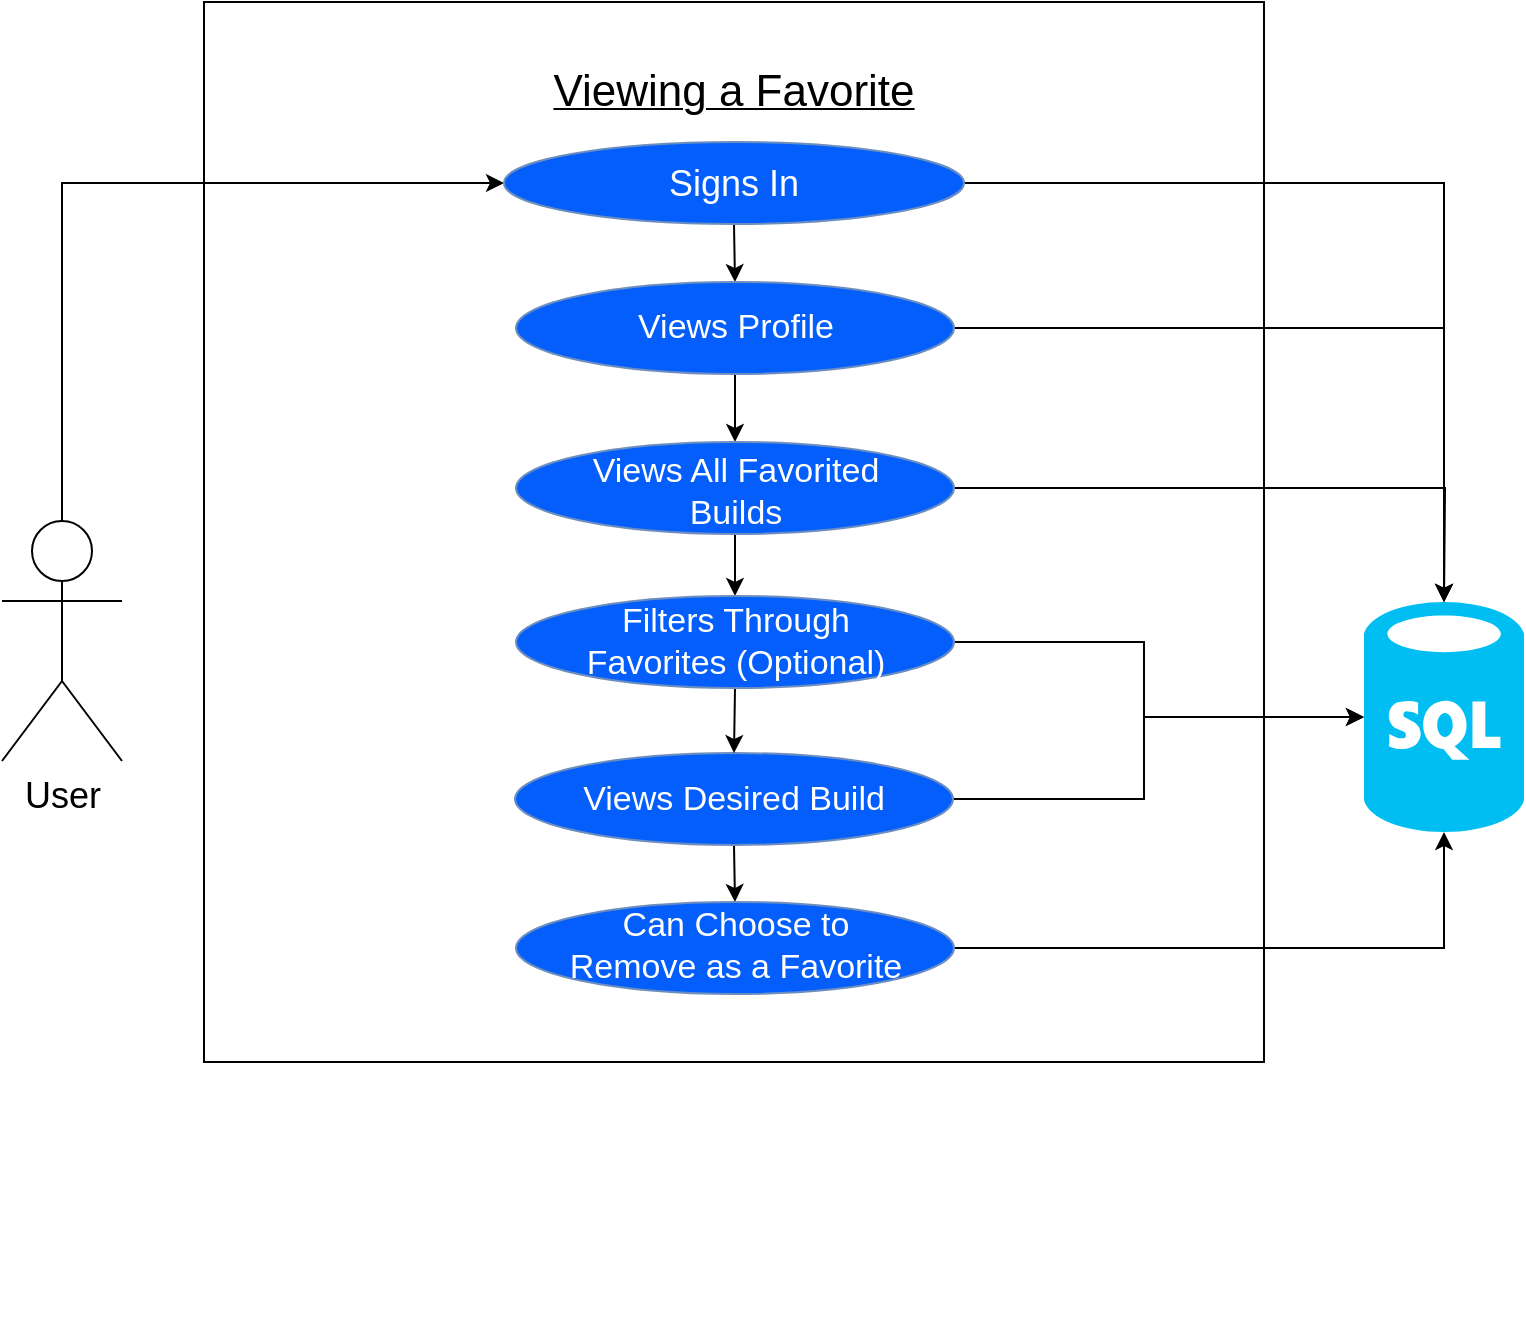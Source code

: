<mxfile version="12.1.9" type="device" pages="1"><diagram id="uhpHyaAl4oxTMNwRNwRM" name="Page-1"><mxGraphModel dx="1408" dy="755" grid="1" gridSize="10" guides="1" tooltips="1" connect="1" arrows="1" fold="1" page="1" pageScale="1" pageWidth="850" pageHeight="1100" math="0" shadow="0"><root><mxCell id="0"/><mxCell id="1" parent="0"/><mxCell id="EYYUqmQ04hXDHK7EDDQL-3" value="" style="rounded=0;whiteSpace=wrap;html=1;" parent="1" vertex="1"><mxGeometry x="140" y="180" width="530" height="530" as="geometry"/></mxCell><mxCell id="XeBr8T3tzhv33q_0OEZW-3" style="edgeStyle=orthogonalEdgeStyle;rounded=0;orthogonalLoop=1;jettySize=auto;html=1;exitX=0.5;exitY=0;exitDx=0;exitDy=0;exitPerimeter=0;entryX=0;entryY=0.5;entryDx=0;entryDy=0;" parent="1" source="EYYUqmQ04hXDHK7EDDQL-4" target="EYYUqmQ04hXDHK7EDDQL-9" edge="1"><mxGeometry relative="1" as="geometry"/></mxCell><mxCell id="EYYUqmQ04hXDHK7EDDQL-4" value="&lt;div style=&quot;font-size: 18px&quot;&gt;&lt;font style=&quot;font-size: 18px&quot;&gt;User&lt;/font&gt;&lt;/div&gt;" style="shape=umlActor;verticalLabelPosition=bottom;labelBackgroundColor=#ffffff;verticalAlign=top;html=1;outlineConnect=0;" parent="1" vertex="1"><mxGeometry x="39" y="439.5" width="60" height="120" as="geometry"/></mxCell><mxCell id="EYYUqmQ04hXDHK7EDDQL-8" value="&lt;u&gt;&lt;font style=&quot;font-size: 22px&quot;&gt;Viewing a Favorite&lt;br&gt;&lt;/font&gt;&lt;/u&gt;" style="text;html=1;strokeColor=none;fillColor=none;align=center;verticalAlign=middle;whiteSpace=wrap;rounded=0;" parent="1" vertex="1"><mxGeometry x="302" y="205" width="206" height="40" as="geometry"/></mxCell><mxCell id="XeBr8T3tzhv33q_0OEZW-11" style="edgeStyle=orthogonalEdgeStyle;rounded=0;orthogonalLoop=1;jettySize=auto;html=1;exitX=1;exitY=0.5;exitDx=0;exitDy=0;entryX=0.5;entryY=0;entryDx=0;entryDy=0;entryPerimeter=0;" parent="1" source="EYYUqmQ04hXDHK7EDDQL-9" target="XeBr8T3tzhv33q_0OEZW-2" edge="1"><mxGeometry relative="1" as="geometry"/></mxCell><mxCell id="XeBr8T3tzhv33q_0OEZW-32" style="edgeStyle=orthogonalEdgeStyle;rounded=0;orthogonalLoop=1;jettySize=auto;html=1;exitX=0.5;exitY=1;exitDx=0;exitDy=0;entryX=0.5;entryY=0;entryDx=0;entryDy=0;" parent="1" source="EYYUqmQ04hXDHK7EDDQL-9" target="XeBr8T3tzhv33q_0OEZW-9" edge="1"><mxGeometry relative="1" as="geometry"/></mxCell><mxCell id="EYYUqmQ04hXDHK7EDDQL-9" value="" style="ellipse;whiteSpace=wrap;html=1;fillColor=#035EFC;strokeColor=#6c8ebf;" parent="1" vertex="1"><mxGeometry x="290" y="250" width="230" height="41" as="geometry"/></mxCell><mxCell id="EYYUqmQ04hXDHK7EDDQL-14" value="&lt;font style=&quot;font-size: 18px&quot; color=&quot;#FFFFFF&quot;&gt;Signs In&lt;br&gt;&lt;/font&gt;" style="text;html=1;strokeColor=none;fillColor=none;align=center;verticalAlign=middle;whiteSpace=wrap;rounded=0;" parent="1" vertex="1"><mxGeometry x="365" y="255.5" width="80" height="30" as="geometry"/></mxCell><mxCell id="XeBr8T3tzhv33q_0OEZW-2" value="" style="verticalLabelPosition=bottom;html=1;verticalAlign=top;align=center;strokeColor=none;fillColor=#00BEF2;shape=mxgraph.azure.sql_database;" parent="1" vertex="1"><mxGeometry x="720" y="480" width="80" height="115" as="geometry"/></mxCell><mxCell id="XeBr8T3tzhv33q_0OEZW-33" style="edgeStyle=orthogonalEdgeStyle;rounded=0;orthogonalLoop=1;jettySize=auto;html=1;exitX=0.5;exitY=1;exitDx=0;exitDy=0;entryX=0.5;entryY=0;entryDx=0;entryDy=0;" parent="1" source="XeBr8T3tzhv33q_0OEZW-9" target="XeBr8T3tzhv33q_0OEZW-12" edge="1"><mxGeometry relative="1" as="geometry"/></mxCell><mxCell id="XeBr8T3tzhv33q_0OEZW-54" style="edgeStyle=orthogonalEdgeStyle;rounded=0;orthogonalLoop=1;jettySize=auto;html=1;exitX=1;exitY=0.5;exitDx=0;exitDy=0;entryX=0.5;entryY=0;entryDx=0;entryDy=0;entryPerimeter=0;" parent="1" source="XeBr8T3tzhv33q_0OEZW-9" target="XeBr8T3tzhv33q_0OEZW-2" edge="1"><mxGeometry relative="1" as="geometry"/></mxCell><mxCell id="XeBr8T3tzhv33q_0OEZW-9" value="" style="ellipse;whiteSpace=wrap;html=1;fillColor=#035EFC;strokeColor=#6c8ebf;" parent="1" vertex="1"><mxGeometry x="296" y="320" width="219" height="46" as="geometry"/></mxCell><mxCell id="XeBr8T3tzhv33q_0OEZW-10" value="&lt;font style=&quot;font-size: 17px&quot; color=&quot;#FFFFFF&quot;&gt;Views Profile&lt;/font&gt;" style="text;html=1;strokeColor=none;fillColor=none;align=center;verticalAlign=middle;whiteSpace=wrap;rounded=0;" parent="1" vertex="1"><mxGeometry x="315.5" y="328" width="180" height="30" as="geometry"/></mxCell><mxCell id="XeBr8T3tzhv33q_0OEZW-55" style="edgeStyle=orthogonalEdgeStyle;rounded=0;orthogonalLoop=1;jettySize=auto;html=1;exitX=1;exitY=0.5;exitDx=0;exitDy=0;" parent="1" source="XeBr8T3tzhv33q_0OEZW-12" edge="1"><mxGeometry relative="1" as="geometry"><mxPoint x="760" y="480" as="targetPoint"/></mxGeometry></mxCell><mxCell id="127LopscIpbAtUns_oiz-11" style="edgeStyle=orthogonalEdgeStyle;rounded=0;orthogonalLoop=1;jettySize=auto;html=1;exitX=0.5;exitY=1;exitDx=0;exitDy=0;entryX=0.5;entryY=0;entryDx=0;entryDy=0;" edge="1" parent="1" source="XeBr8T3tzhv33q_0OEZW-12" target="127LopscIpbAtUns_oiz-1"><mxGeometry relative="1" as="geometry"/></mxCell><mxCell id="XeBr8T3tzhv33q_0OEZW-12" value="" style="ellipse;whiteSpace=wrap;html=1;fillColor=#035EFC;strokeColor=#6c8ebf;" parent="1" vertex="1"><mxGeometry x="296" y="400" width="219" height="46" as="geometry"/></mxCell><mxCell id="XeBr8T3tzhv33q_0OEZW-13" value="&lt;font style=&quot;font-size: 17px&quot; color=&quot;#FFFFFF&quot;&gt;Views All Favorited Builds&lt;br&gt;&lt;/font&gt;" style="text;html=1;strokeColor=none;fillColor=none;align=center;verticalAlign=middle;whiteSpace=wrap;rounded=0;" parent="1" vertex="1"><mxGeometry x="315.5" y="410" width="180" height="30" as="geometry"/></mxCell><mxCell id="127LopscIpbAtUns_oiz-14" style="edgeStyle=orthogonalEdgeStyle;rounded=0;orthogonalLoop=1;jettySize=auto;html=1;exitX=1;exitY=0.5;exitDx=0;exitDy=0;entryX=0;entryY=0.5;entryDx=0;entryDy=0;entryPerimeter=0;" edge="1" parent="1" source="XeBr8T3tzhv33q_0OEZW-14" target="XeBr8T3tzhv33q_0OEZW-2"><mxGeometry relative="1" as="geometry"><Array as="points"><mxPoint x="610" y="579"/><mxPoint x="610" y="538"/></Array></mxGeometry></mxCell><mxCell id="127LopscIpbAtUns_oiz-17" style="edgeStyle=orthogonalEdgeStyle;rounded=0;orthogonalLoop=1;jettySize=auto;html=1;exitX=0.5;exitY=1;exitDx=0;exitDy=0;entryX=0.5;entryY=0;entryDx=0;entryDy=0;" edge="1" parent="1" source="XeBr8T3tzhv33q_0OEZW-14" target="127LopscIpbAtUns_oiz-15"><mxGeometry relative="1" as="geometry"/></mxCell><mxCell id="XeBr8T3tzhv33q_0OEZW-14" value="" style="ellipse;whiteSpace=wrap;html=1;fillColor=#035EFC;strokeColor=#6c8ebf;" parent="1" vertex="1"><mxGeometry x="295.5" y="555.5" width="219" height="46" as="geometry"/></mxCell><mxCell id="XeBr8T3tzhv33q_0OEZW-15" value="&lt;font style=&quot;font-size: 17px&quot; color=&quot;#FFFFFF&quot;&gt;Views Desired Build&lt;br&gt;&lt;/font&gt;" style="text;html=1;strokeColor=none;fillColor=none;align=center;verticalAlign=middle;whiteSpace=wrap;rounded=0;" parent="1" vertex="1"><mxGeometry x="315" y="563.5" width="180" height="30" as="geometry"/></mxCell><mxCell id="XeBr8T3tzhv33q_0OEZW-39" style="edgeStyle=orthogonalEdgeStyle;rounded=0;orthogonalLoop=1;jettySize=auto;html=1;exitX=0.5;exitY=1;exitDx=0;exitDy=0;entryX=0.5;entryY=0;entryDx=0;entryDy=0;" parent="1" edge="1"><mxGeometry relative="1" as="geometry"><mxPoint x="405" y="669" as="sourcePoint"/></mxGeometry></mxCell><mxCell id="XeBr8T3tzhv33q_0OEZW-49" style="edgeStyle=orthogonalEdgeStyle;rounded=0;orthogonalLoop=1;jettySize=auto;html=1;exitX=0.5;exitY=1;exitDx=0;exitDy=0;entryX=0.5;entryY=0;entryDx=0;entryDy=0;" parent="1" edge="1"><mxGeometry relative="1" as="geometry"><mxPoint x="405" y="746" as="sourcePoint"/></mxGeometry></mxCell><mxCell id="XeBr8T3tzhv33q_0OEZW-48" style="edgeStyle=orthogonalEdgeStyle;rounded=0;orthogonalLoop=1;jettySize=auto;html=1;exitX=0.5;exitY=1;exitDx=0;exitDy=0;entryX=0.5;entryY=0;entryDx=0;entryDy=0;" parent="1" edge="1"><mxGeometry relative="1" as="geometry"><mxPoint x="405" y="816" as="sourcePoint"/></mxGeometry></mxCell><mxCell id="XeBr8T3tzhv33q_0OEZW-45" style="edgeStyle=orthogonalEdgeStyle;rounded=0;orthogonalLoop=1;jettySize=auto;html=1;exitX=0.5;exitY=1;exitDx=0;exitDy=0;entryX=0.5;entryY=0;entryDx=0;entryDy=0;" parent="1" target="XeBr8T3tzhv33q_0OEZW-30" edge="1"><mxGeometry relative="1" as="geometry"><mxPoint x="405" y="669" as="sourcePoint"/></mxGeometry></mxCell><mxCell id="XeBr8T3tzhv33q_0OEZW-52" value="&lt;font style=&quot;font-size: 17px&quot; color=&quot;#FFFFFF&quot;&gt;Prompted for Confirmation&lt;br&gt;&lt;/font&gt;" style="text;html=1;strokeColor=none;fillColor=none;align=center;verticalAlign=middle;whiteSpace=wrap;rounded=0;" parent="1" vertex="1"><mxGeometry x="315" y="808" width="180" height="30" as="geometry"/></mxCell><mxCell id="127LopscIpbAtUns_oiz-12" style="edgeStyle=orthogonalEdgeStyle;rounded=0;orthogonalLoop=1;jettySize=auto;html=1;exitX=0.5;exitY=1;exitDx=0;exitDy=0;entryX=0.5;entryY=0;entryDx=0;entryDy=0;" edge="1" parent="1" source="127LopscIpbAtUns_oiz-1" target="XeBr8T3tzhv33q_0OEZW-14"><mxGeometry relative="1" as="geometry"/></mxCell><mxCell id="127LopscIpbAtUns_oiz-13" style="edgeStyle=orthogonalEdgeStyle;rounded=0;orthogonalLoop=1;jettySize=auto;html=1;exitX=1;exitY=0.5;exitDx=0;exitDy=0;entryX=0;entryY=0.5;entryDx=0;entryDy=0;entryPerimeter=0;" edge="1" parent="1" source="127LopscIpbAtUns_oiz-1" target="XeBr8T3tzhv33q_0OEZW-2"><mxGeometry relative="1" as="geometry"><Array as="points"><mxPoint x="610" y="500"/><mxPoint x="610" y="538"/></Array></mxGeometry></mxCell><mxCell id="127LopscIpbAtUns_oiz-1" value="" style="ellipse;whiteSpace=wrap;html=1;fillColor=#035EFC;strokeColor=#6c8ebf;" vertex="1" parent="1"><mxGeometry x="296" y="477" width="219" height="46" as="geometry"/></mxCell><mxCell id="127LopscIpbAtUns_oiz-2" value="&lt;font style=&quot;font-size: 17px&quot; color=&quot;#FFFFFF&quot;&gt;Filters Through Favorites (Optional)&lt;br&gt;&lt;/font&gt;" style="text;html=1;strokeColor=none;fillColor=none;align=center;verticalAlign=middle;whiteSpace=wrap;rounded=0;" vertex="1" parent="1"><mxGeometry x="315.5" y="485" width="180" height="30" as="geometry"/></mxCell><mxCell id="127LopscIpbAtUns_oiz-18" style="edgeStyle=orthogonalEdgeStyle;rounded=0;orthogonalLoop=1;jettySize=auto;html=1;exitX=1;exitY=0.5;exitDx=0;exitDy=0;entryX=0.5;entryY=1;entryDx=0;entryDy=0;entryPerimeter=0;" edge="1" parent="1" source="127LopscIpbAtUns_oiz-15" target="XeBr8T3tzhv33q_0OEZW-2"><mxGeometry relative="1" as="geometry"/></mxCell><mxCell id="127LopscIpbAtUns_oiz-15" value="" style="ellipse;whiteSpace=wrap;html=1;fillColor=#035EFC;strokeColor=#6c8ebf;" vertex="1" parent="1"><mxGeometry x="296" y="630" width="219" height="46" as="geometry"/></mxCell><mxCell id="127LopscIpbAtUns_oiz-16" value="&lt;font style=&quot;font-size: 17px&quot; color=&quot;#FFFFFF&quot;&gt;Can Choose to Remove as a Favorite&lt;br&gt;&lt;/font&gt;" style="text;html=1;strokeColor=none;fillColor=none;align=center;verticalAlign=middle;whiteSpace=wrap;rounded=0;" vertex="1" parent="1"><mxGeometry x="315.5" y="637" width="180" height="30" as="geometry"/></mxCell></root></mxGraphModel></diagram></mxfile>